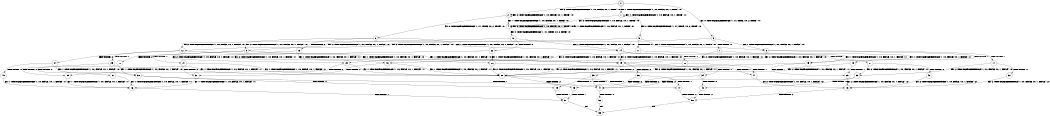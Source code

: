 digraph BCG {
size = "7, 10.5";
center = TRUE;
node [shape = circle];
0 [peripheries = 2];
0 -> 1 [label = "EX !1 !ATOMIC_EXCH_BRANCH (1, +0, FALSE, +0, 1, TRUE) !:0:"];
0 -> 2 [label = "EX !2 !ATOMIC_EXCH_BRANCH (1, +0, FALSE, +0, 1, TRUE) !:0:"];
0 -> 3 [label = "EX !0 !ATOMIC_EXCH_BRANCH (1, +1, TRUE, +0, 2, TRUE) !:0:"];
1 -> 4 [label = "EX !2 !ATOMIC_EXCH_BRANCH (1, +0, FALSE, +0, 1, TRUE) !:0:"];
1 -> 5 [label = "EX !0 !ATOMIC_EXCH_BRANCH (1, +1, TRUE, +0, 2, TRUE) !:0:"];
1 -> 1 [label = "EX !1 !ATOMIC_EXCH_BRANCH (1, +0, FALSE, +0, 1, TRUE) !:0:"];
2 -> 4 [label = "EX !1 !ATOMIC_EXCH_BRANCH (1, +0, FALSE, +0, 1, TRUE) !:0:"];
2 -> 6 [label = "EX !0 !ATOMIC_EXCH_BRANCH (1, +1, TRUE, +0, 2, TRUE) !:0:"];
2 -> 2 [label = "EX !2 !ATOMIC_EXCH_BRANCH (1, +0, FALSE, +0, 1, TRUE) !:0:"];
3 -> 7 [label = "TERMINATE !0"];
3 -> 8 [label = "EX !1 !ATOMIC_EXCH_BRANCH (1, +0, FALSE, +0, 1, FALSE) !:0:"];
3 -> 9 [label = "EX !2 !ATOMIC_EXCH_BRANCH (1, +0, FALSE, +0, 1, FALSE) !:0:"];
4 -> 10 [label = "EX !0 !ATOMIC_EXCH_BRANCH (1, +1, TRUE, +0, 2, TRUE) !:0:"];
4 -> 4 [label = "EX !2 !ATOMIC_EXCH_BRANCH (1, +0, FALSE, +0, 1, TRUE) !:0:"];
4 -> 4 [label = "EX !1 !ATOMIC_EXCH_BRANCH (1, +0, FALSE, +0, 1, TRUE) !:0:"];
5 -> 11 [label = "TERMINATE !0"];
5 -> 12 [label = "EX !2 !ATOMIC_EXCH_BRANCH (1, +0, FALSE, +0, 1, FALSE) !:0:"];
5 -> 8 [label = "EX !1 !ATOMIC_EXCH_BRANCH (1, +0, FALSE, +0, 1, FALSE) !:0:"];
6 -> 13 [label = "TERMINATE !0"];
6 -> 14 [label = "EX !1 !ATOMIC_EXCH_BRANCH (1, +0, FALSE, +0, 1, FALSE) !:0:"];
6 -> 9 [label = "EX !2 !ATOMIC_EXCH_BRANCH (1, +0, FALSE, +0, 1, FALSE) !:0:"];
7 -> 15 [label = "EX !1 !ATOMIC_EXCH_BRANCH (1, +0, FALSE, +0, 1, FALSE) !:1:"];
7 -> 16 [label = "EX !2 !ATOMIC_EXCH_BRANCH (1, +0, FALSE, +0, 1, FALSE) !:1:"];
8 -> 17 [label = "TERMINATE !1"];
8 -> 18 [label = "TERMINATE !0"];
8 -> 19 [label = "EX !2 !ATOMIC_EXCH_BRANCH (1, +0, FALSE, +0, 1, FALSE) !:0:"];
9 -> 20 [label = "TERMINATE !2"];
9 -> 21 [label = "TERMINATE !0"];
9 -> 19 [label = "EX !1 !ATOMIC_EXCH_BRANCH (1, +0, FALSE, +0, 1, FALSE) !:0:"];
10 -> 22 [label = "TERMINATE !0"];
10 -> 12 [label = "EX !2 !ATOMIC_EXCH_BRANCH (1, +0, FALSE, +0, 1, FALSE) !:0:"];
10 -> 14 [label = "EX !1 !ATOMIC_EXCH_BRANCH (1, +0, FALSE, +0, 1, FALSE) !:0:"];
11 -> 23 [label = "EX !2 !ATOMIC_EXCH_BRANCH (1, +0, FALSE, +0, 1, FALSE) !:1:"];
11 -> 15 [label = "EX !1 !ATOMIC_EXCH_BRANCH (1, +0, FALSE, +0, 1, FALSE) !:1:"];
12 -> 24 [label = "TERMINATE !2"];
12 -> 25 [label = "TERMINATE !0"];
12 -> 19 [label = "EX !1 !ATOMIC_EXCH_BRANCH (1, +0, FALSE, +0, 1, FALSE) !:0:"];
13 -> 26 [label = "EX !1 !ATOMIC_EXCH_BRANCH (1, +0, FALSE, +0, 1, FALSE) !:1:"];
13 -> 16 [label = "EX !2 !ATOMIC_EXCH_BRANCH (1, +0, FALSE, +0, 1, FALSE) !:1:"];
14 -> 27 [label = "TERMINATE !1"];
14 -> 28 [label = "TERMINATE !0"];
14 -> 19 [label = "EX !2 !ATOMIC_EXCH_BRANCH (1, +0, FALSE, +0, 1, FALSE) !:0:"];
15 -> 29 [label = "TERMINATE !1"];
15 -> 30 [label = "EX !2 !ATOMIC_EXCH_BRANCH (1, +0, FALSE, +0, 1, FALSE) !:1:"];
16 -> 31 [label = "TERMINATE !2"];
16 -> 30 [label = "EX !1 !ATOMIC_EXCH_BRANCH (1, +0, FALSE, +0, 1, FALSE) !:1:"];
17 -> 32 [label = "TERMINATE !0"];
17 -> 33 [label = "EX !2 !ATOMIC_EXCH_BRANCH (1, +0, FALSE, +0, 1, FALSE) !:0:"];
18 -> 29 [label = "TERMINATE !1"];
18 -> 30 [label = "EX !2 !ATOMIC_EXCH_BRANCH (1, +0, FALSE, +0, 1, FALSE) !:1:"];
19 -> 34 [label = "TERMINATE !1"];
19 -> 35 [label = "TERMINATE !2"];
19 -> 36 [label = "TERMINATE !0"];
20 -> 37 [label = "TERMINATE !0"];
20 -> 38 [label = "EX !1 !ATOMIC_EXCH_BRANCH (1, +0, FALSE, +0, 1, FALSE) !:0:"];
21 -> 31 [label = "TERMINATE !2"];
21 -> 30 [label = "EX !1 !ATOMIC_EXCH_BRANCH (1, +0, FALSE, +0, 1, FALSE) !:1:"];
22 -> 23 [label = "EX !2 !ATOMIC_EXCH_BRANCH (1, +0, FALSE, +0, 1, FALSE) !:1:"];
22 -> 26 [label = "EX !1 !ATOMIC_EXCH_BRANCH (1, +0, FALSE, +0, 1, FALSE) !:1:"];
23 -> 39 [label = "TERMINATE !2"];
23 -> 30 [label = "EX !1 !ATOMIC_EXCH_BRANCH (1, +0, FALSE, +0, 1, FALSE) !:1:"];
24 -> 40 [label = "TERMINATE !0"];
24 -> 38 [label = "EX !1 !ATOMIC_EXCH_BRANCH (1, +0, FALSE, +0, 1, FALSE) !:0:"];
25 -> 39 [label = "TERMINATE !2"];
25 -> 30 [label = "EX !1 !ATOMIC_EXCH_BRANCH (1, +0, FALSE, +0, 1, FALSE) !:1:"];
26 -> 41 [label = "TERMINATE !1"];
26 -> 30 [label = "EX !2 !ATOMIC_EXCH_BRANCH (1, +0, FALSE, +0, 1, FALSE) !:1:"];
27 -> 42 [label = "TERMINATE !0"];
27 -> 33 [label = "EX !2 !ATOMIC_EXCH_BRANCH (1, +0, FALSE, +0, 1, FALSE) !:0:"];
28 -> 41 [label = "TERMINATE !1"];
28 -> 30 [label = "EX !2 !ATOMIC_EXCH_BRANCH (1, +0, FALSE, +0, 1, FALSE) !:1:"];
29 -> 43 [label = "EX !2 !ATOMIC_EXCH_BRANCH (1, +0, FALSE, +0, 1, FALSE) !:2:"];
30 -> 44 [label = "TERMINATE !1"];
30 -> 45 [label = "TERMINATE !2"];
31 -> 46 [label = "EX !1 !ATOMIC_EXCH_BRANCH (1, +0, FALSE, +0, 1, FALSE) !:1:"];
32 -> 43 [label = "EX !2 !ATOMIC_EXCH_BRANCH (1, +0, FALSE, +0, 1, FALSE) !:2:"];
33 -> 47 [label = "TERMINATE !2"];
33 -> 48 [label = "TERMINATE !0"];
34 -> 47 [label = "TERMINATE !2"];
34 -> 48 [label = "TERMINATE !0"];
35 -> 47 [label = "TERMINATE !1"];
35 -> 49 [label = "TERMINATE !0"];
36 -> 44 [label = "TERMINATE !1"];
36 -> 45 [label = "TERMINATE !2"];
37 -> 46 [label = "EX !1 !ATOMIC_EXCH_BRANCH (1, +0, FALSE, +0, 1, FALSE) !:1:"];
38 -> 47 [label = "TERMINATE !1"];
38 -> 49 [label = "TERMINATE !0"];
39 -> 46 [label = "EX !1 !ATOMIC_EXCH_BRANCH (1, +0, FALSE, +0, 1, FALSE) !:1:"];
40 -> 46 [label = "EX !1 !ATOMIC_EXCH_BRANCH (1, +0, FALSE, +0, 1, FALSE) !:1:"];
41 -> 43 [label = "EX !2 !ATOMIC_EXCH_BRANCH (1, +0, FALSE, +0, 1, FALSE) !:2:"];
42 -> 43 [label = "EX !2 !ATOMIC_EXCH_BRANCH (1, +0, FALSE, +0, 1, FALSE) !:2:"];
43 -> 50 [label = "TERMINATE !2"];
44 -> 50 [label = "TERMINATE !2"];
45 -> 51 [label = "TERMINATE !1"];
46 -> 51 [label = "TERMINATE !1"];
47 -> 52 [label = "TERMINATE !0"];
48 -> 50 [label = "TERMINATE !2"];
49 -> 51 [label = "TERMINATE !1"];
50 -> 53 [label = "exit"];
51 -> 53 [label = "exit"];
52 -> 53 [label = "exit"];
}

